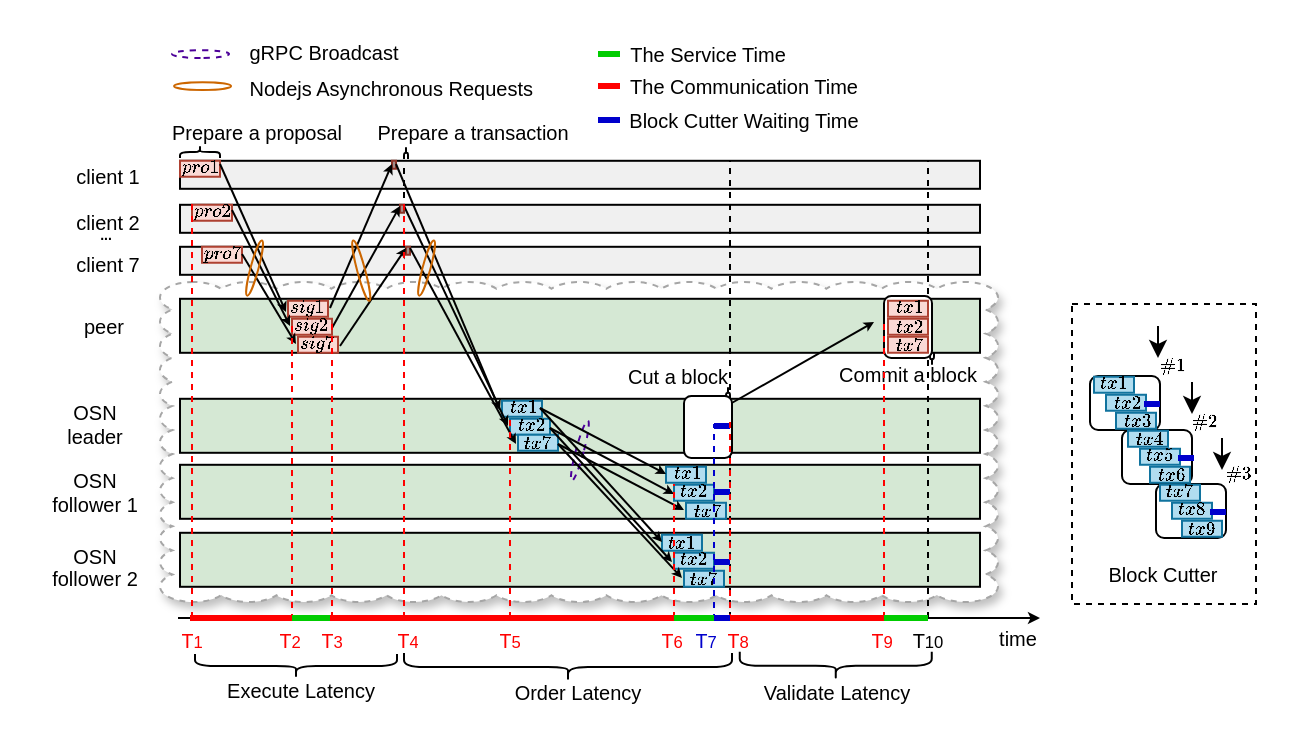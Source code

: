 <mxfile version="20.6.2" type="device"><diagram id="0vhZ1a2vEWbwYD3_x5Hq" name="第 1 页"><mxGraphModel dx="835" dy="513" grid="1" gridSize="10" guides="1" tooltips="1" connect="1" arrows="1" fold="1" page="1" pageScale="1" pageWidth="827" pageHeight="1169" math="1" shadow="0"><root><mxCell id="0"/><mxCell id="1" parent="0"/><mxCell id="JJXgLaZrwcKwdhcWfyjN-42" value="" style="rounded=0;whiteSpace=wrap;html=1;dashed=1;" vertex="1" parent="1"><mxGeometry x="617" y="241" width="92" height="150" as="geometry"/></mxCell><mxCell id="JJXgLaZrwcKwdhcWfyjN-21" value="" style="rounded=1;whiteSpace=wrap;html=1;" vertex="1" parent="1"><mxGeometry x="659" y="331" width="35" height="27" as="geometry"/></mxCell><mxCell id="JJXgLaZrwcKwdhcWfyjN-20" value="" style="rounded=1;whiteSpace=wrap;html=1;" vertex="1" parent="1"><mxGeometry x="642" y="304" width="35" height="27" as="geometry"/></mxCell><mxCell id="JJXgLaZrwcKwdhcWfyjN-11" value="" style="rounded=1;whiteSpace=wrap;html=1;" vertex="1" parent="1"><mxGeometry x="626" y="277" width="35" height="27" as="geometry"/></mxCell><mxCell id="FMVHNKBBkChkBREBz5Vj-9" value="&lt;font style=&quot;font-size: 8px;&quot;&gt;$$tx2$$&lt;/font&gt;" style="text;html=1;strokeColor=#82b366;fillColor=#d5e8d4;align=center;verticalAlign=middle;whiteSpace=wrap;rounded=0;" parent="1" vertex="1"><mxGeometry x="485.25" y="242" width="60" height="22" as="geometry"/></mxCell><mxCell id="48xOUsyUoS7SO47N31Tx-1" value="" style="whiteSpace=wrap;html=1;shape=mxgraph.basic.cloud_rect;gradientColor=none;strokeColor=#A6A6A6;shadow=1;dashed=1;" parent="1" vertex="1"><mxGeometry x="161" y="230" width="419" height="160" as="geometry"/></mxCell><mxCell id="Ra1UkYBC7Bc8kQ_S5JcI-41" value="" style="rounded=0;whiteSpace=wrap;html=1;strokeWidth=1;fillColor=#D5E8D4;strokeColor=#000000;" parent="1" vertex="1"><mxGeometry x="171" y="355.4" width="400" height="27" as="geometry"/></mxCell><mxCell id="Ra1UkYBC7Bc8kQ_S5JcI-40" value="" style="rounded=0;whiteSpace=wrap;html=1;strokeWidth=1;fillColor=#D5E8D4;strokeColor=#000000;" parent="1" vertex="1"><mxGeometry x="171" y="321.4" width="400" height="27" as="geometry"/></mxCell><mxCell id="Ra1UkYBC7Bc8kQ_S5JcI-18" value="" style="rounded=0;whiteSpace=wrap;html=1;strokeWidth=1;fillColor=#D5E8D4;strokeColor=#000000;" parent="1" vertex="1"><mxGeometry x="171" y="288.4" width="400" height="27" as="geometry"/></mxCell><mxCell id="Ra1UkYBC7Bc8kQ_S5JcI-5" value="" style="rounded=0;whiteSpace=wrap;html=1;strokeWidth=1;fillColor=#D5E8D4;strokeColor=#000000;" parent="1" vertex="1"><mxGeometry x="171" y="238.4" width="400" height="27" as="geometry"/></mxCell><mxCell id="Ra1UkYBC7Bc8kQ_S5JcI-1" value="" style="rounded=0;whiteSpace=wrap;html=1;strokeWidth=1;fillColor=#F0F0F0;strokeColor=#000000;" parent="1" vertex="1"><mxGeometry x="171" y="191.4" width="400" height="14" as="geometry"/></mxCell><mxCell id="Trnzre_r4BiW6Tw0E5rN-12" value="" style="rounded=0;whiteSpace=wrap;html=1;strokeWidth=1;fillColor=#F0F0F0;strokeColor=#000000;" parent="1" vertex="1"><mxGeometry x="171" y="169.4" width="400" height="14" as="geometry"/></mxCell><mxCell id="Trnzre_r4BiW6Tw0E5rN-16" value="&lt;font style=&quot;font-size: 7px;&quot;&gt;&lt;b&gt;...&lt;/b&gt;&lt;/font&gt;" style="text;html=1;strokeColor=none;fillColor=none;align=center;verticalAlign=middle;whiteSpace=wrap;rounded=0;" parent="1" vertex="1"><mxGeometry x="104" y="190" width="60" height="30" as="geometry"/></mxCell><mxCell id="Trnzre_r4BiW6Tw0E5rN-30" value="" style="shape=curlyBracket;whiteSpace=wrap;html=1;rounded=1;flipH=1;rotation=-90;" parent="1" vertex="1"><mxGeometry x="178" y="155" width="6" height="20" as="geometry"/></mxCell><mxCell id="Trnzre_r4BiW6Tw0E5rN-31" value="&lt;h6 style=&quot;font-size: 10px;&quot;&gt;&lt;span style=&quot;font-weight: normal;&quot;&gt;&lt;font style=&quot;font-size: 10px; line-height: 0.2;&quot;&gt;Prepare a&amp;nbsp;&lt;/font&gt;proposal&lt;/span&gt;&lt;/h6&gt;" style="text;html=1;strokeColor=none;fillColor=none;align=center;verticalAlign=middle;whiteSpace=wrap;rounded=0;" parent="1" vertex="1"><mxGeometry x="160" y="127.33" width="99" height="55" as="geometry"/></mxCell><mxCell id="Trnzre_r4BiW6Tw0E5rN-66" value="" style="shape=curlyBracket;whiteSpace=wrap;html=1;rounded=1;flipH=1;rotation=-90;" parent="1" vertex="1"><mxGeometry x="281" y="164.5" width="6" height="2" as="geometry"/></mxCell><mxCell id="Trnzre_r4BiW6Tw0E5rN-67" value="&lt;h6 style=&quot;font-size: 10px;&quot;&gt;&lt;span style=&quot;font-weight: normal;&quot;&gt;&lt;font style=&quot;font-size: 10px; line-height: 0.2;&quot;&gt;Prepare a&amp;nbsp;&lt;/font&gt;transaction&lt;/span&gt;&lt;/h6&gt;" style="text;html=1;strokeColor=none;fillColor=none;align=center;verticalAlign=middle;whiteSpace=wrap;rounded=0;" parent="1" vertex="1"><mxGeometry x="264.25" y="127" width="106.75" height="55" as="geometry"/></mxCell><mxCell id="Trnzre_r4BiW6Tw0E5rN-113" value="" style="verticalLabelPosition=bottom;verticalAlign=top;html=1;shape=mxgraph.basic.rect;fillColor2=none;strokeWidth=1;size=20;indent=5;fontSize=7;fillColor=#fad9d5;strokeColor=#ae4132;" parent="1" vertex="1"><mxGeometry x="171" y="169.33" width="20" height="8" as="geometry"/></mxCell><mxCell id="Trnzre_r4BiW6Tw0E5rN-139" value="" style="verticalLabelPosition=bottom;verticalAlign=top;html=1;shape=mxgraph.basic.rect;fillColor2=none;strokeWidth=1;size=20;indent=5;fontSize=7;fillColor=#A38E8B;strokeColor=#8C3428;" parent="1" vertex="1"><mxGeometry x="277" y="169.33" width="2" height="4" as="geometry"/></mxCell><mxCell id="Trnzre_r4BiW6Tw0E5rN-186" value="" style="strokeWidth=1;html=1;shape=mxgraph.flowchart.start_1;whiteSpace=wrap;labelBackgroundColor=none;fontSize=5;fillColor=none;rotation=90;strokeColor=#CC6600;fontStyle=1" parent="1" vertex="1"><mxGeometry x="180.31" y="117.79" width="3.94" height="28.51" as="geometry"/></mxCell><mxCell id="Trnzre_r4BiW6Tw0E5rN-187" value="&lt;h6 style=&quot;&quot;&gt;&lt;font style=&quot;line-height: 0.2; font-weight: normal; font-size: 10px;&quot;&gt;Nodejs Asynchronous Requests&amp;nbsp;&lt;/font&gt;&lt;/h6&gt;" style="text;html=1;strokeColor=none;fillColor=none;align=center;verticalAlign=middle;whiteSpace=wrap;rounded=0;" parent="1" vertex="1"><mxGeometry x="203.25" y="106" width="149.75" height="55" as="geometry"/></mxCell><mxCell id="Trnzre_r4BiW6Tw0E5rN-189" value="" style="strokeWidth=1;html=1;shape=mxgraph.flowchart.start_1;whiteSpace=wrap;labelBackgroundColor=none;fontSize=5;fillColor=none;rotation=90;dashed=1;strokeColor=#4C0099;fontStyle=1" parent="1" vertex="1"><mxGeometry x="179.31" y="101.79" width="3.94" height="28.51" as="geometry"/></mxCell><mxCell id="Trnzre_r4BiW6Tw0E5rN-190" value="&lt;h6 style=&quot;&quot;&gt;&lt;font style=&quot;line-height: 0.2; font-weight: normal; font-size: 10px;&quot;&gt;gRPC Broadcast&lt;/font&gt;&lt;/h6&gt;" style="text;html=1;strokeColor=none;fillColor=none;align=center;verticalAlign=middle;whiteSpace=wrap;rounded=0;" parent="1" vertex="1"><mxGeometry x="186.25" y="100" width="113.75" height="32" as="geometry"/></mxCell><mxCell id="Trnzre_r4BiW6Tw0E5rN-220" value="&lt;h6 style=&quot;&quot;&gt;&lt;font style=&quot;font-weight: normal; font-size: 10px;&quot;&gt;client 1&lt;/font&gt;&lt;/h6&gt;" style="text;html=1;strokeColor=none;fillColor=none;align=center;verticalAlign=middle;whiteSpace=wrap;rounded=0;" parent="1" vertex="1"><mxGeometry x="105.25" y="149" width="60" height="55" as="geometry"/></mxCell><mxCell id="Trnzre_r4BiW6Tw0E5rN-232" value="" style="shape=curlyBracket;whiteSpace=wrap;html=1;rounded=1;flipH=0;rotation=-90;flipV=1;" parent="1" vertex="1"><mxGeometry x="544" y="267.5" width="6" height="2" as="geometry"/></mxCell><mxCell id="Trnzre_r4BiW6Tw0E5rN-237" value="&lt;h6 style=&quot;&quot;&gt;&lt;font style=&quot;font-size: 10px; font-weight: normal;&quot;&gt;time&lt;/font&gt;&lt;/h6&gt;" style="text;html=1;strokeColor=none;fillColor=none;align=center;verticalAlign=middle;whiteSpace=wrap;rounded=0;" parent="1" vertex="1"><mxGeometry x="560" y="380" width="60" height="55" as="geometry"/></mxCell><mxCell id="Trnzre_r4BiW6Tw0E5rN-258" value="" style="shape=curlyBracket;whiteSpace=wrap;html=1;rounded=1;flipH=1;rotation=90;" parent="1" vertex="1"><mxGeometry x="223" y="371.45" width="12" height="101" as="geometry"/></mxCell><mxCell id="Trnzre_r4BiW6Tw0E5rN-263" value="&lt;h6 style=&quot;&quot;&gt;&lt;span style=&quot;font-weight: 400;&quot;&gt;&lt;font style=&quot;font-size: 10px;&quot;&gt;Execute Latency&lt;/font&gt;&lt;/span&gt;&lt;/h6&gt;" style="text;html=1;strokeColor=none;fillColor=none;align=center;verticalAlign=middle;whiteSpace=wrap;rounded=0;" parent="1" vertex="1"><mxGeometry x="189" y="406" width="85" height="55" as="geometry"/></mxCell><mxCell id="Trnzre_r4BiW6Tw0E5rN-264" value="" style="shape=curlyBracket;whiteSpace=wrap;html=1;rounded=1;flipH=1;rotation=90;" parent="1" vertex="1"><mxGeometry x="358" y="340.5" width="14" height="164" as="geometry"/></mxCell><UserObject label="&lt;font color=&quot;#ff0000&quot; style=&quot;&quot;&gt;&lt;span style=&quot;font-size: 10px;&quot;&gt;T&lt;/span&gt;&lt;span style=&quot;font-size: 8.333px;&quot;&gt;4&lt;/span&gt;&lt;/font&gt;" placeholders="1" name="Variable" id="Trnzre_r4BiW6Tw0E5rN-265"><mxCell style="text;html=1;strokeColor=none;fillColor=none;align=center;verticalAlign=middle;whiteSpace=wrap;overflow=hidden;dashed=1;labelBackgroundColor=none;fontSize=5;fontColor=#000000;" parent="1" vertex="1"><mxGeometry x="245" y="399" width="80" height="20" as="geometry"/></mxCell></UserObject><mxCell id="Trnzre_r4BiW6Tw0E5rN-266" value="&lt;h6 style=&quot;&quot;&gt;&lt;font size=&quot;1&quot; style=&quot;&quot;&gt;&lt;span style=&quot;font-weight: normal;&quot;&gt;Order Latency&lt;/span&gt;&lt;/font&gt;&lt;/h6&gt;" style="text;html=1;strokeColor=none;fillColor=none;align=center;verticalAlign=middle;whiteSpace=wrap;rounded=0;" parent="1" vertex="1"><mxGeometry x="328.25" y="407" width="83.75" height="55" as="geometry"/></mxCell><mxCell id="Trnzre_r4BiW6Tw0E5rN-268" value="&lt;h6 style=&quot;&quot;&gt;&lt;font size=&quot;1&quot; style=&quot;&quot;&gt;&lt;span style=&quot;font-weight: normal;&quot;&gt;Validate Latency&lt;/span&gt;&lt;/font&gt;&lt;/h6&gt;" style="text;html=1;strokeColor=none;fillColor=none;align=center;verticalAlign=middle;whiteSpace=wrap;rounded=0;" parent="1" vertex="1"><mxGeometry x="457.25" y="407" width="84.75" height="55" as="geometry"/></mxCell><mxCell id="vXWSQ5Rv11uB9TsXxkIm-35" value="" style="verticalLabelPosition=bottom;verticalAlign=top;html=1;shape=mxgraph.basic.rect;fillColor2=none;strokeWidth=1;size=20;indent=5;fontSize=7;fillColor=#A38E8B;strokeColor=#8C3428;" parent="1" vertex="1"><mxGeometry x="281" y="191.33" width="2" height="4" as="geometry"/></mxCell><mxCell id="vXWSQ5Rv11uB9TsXxkIm-41" value="&lt;h6 style=&quot;&quot;&gt;&lt;font style=&quot;font-weight: normal; font-size: 10px;&quot;&gt;OSN&lt;/font&gt;&lt;/h6&gt;" style="text;html=1;strokeColor=none;fillColor=none;align=center;verticalAlign=middle;whiteSpace=wrap;rounded=0;" parent="1" vertex="1"><mxGeometry x="81" y="267" width="95.25" height="55" as="geometry"/></mxCell><mxCell id="vXWSQ5Rv11uB9TsXxkIm-64" value="" style="endArrow=classic;html=1;rounded=0;fontSize=7;strokeColor=#000000;strokeWidth=1;endSize=3;startSize=3;" parent="1" edge="1"><mxGeometry width="50" height="50" relative="1" as="geometry"><mxPoint x="170" y="398" as="sourcePoint"/><mxPoint x="601" y="398" as="targetPoint"/></mxGeometry></mxCell><mxCell id="vXWSQ5Rv11uB9TsXxkIm-80" value="" style="shape=curlyBracket;whiteSpace=wrap;html=1;rounded=1;flipH=1;rotation=-90;" parent="1" vertex="1"><mxGeometry x="442" y="284.5" width="6" height="2" as="geometry"/></mxCell><UserObject label="&lt;font color=&quot;#ff0000&quot; style=&quot;&quot;&gt;&lt;span style=&quot;font-size: 10px;&quot;&gt;T&lt;/span&gt;&lt;span style=&quot;font-size: 8.333px;&quot;&gt;1&lt;/span&gt;&lt;/font&gt;" placeholders="1" name="Variable" id="vXWSQ5Rv11uB9TsXxkIm-89"><mxCell style="text;html=1;strokeColor=none;fillColor=none;align=center;verticalAlign=middle;whiteSpace=wrap;overflow=hidden;dashed=1;labelBackgroundColor=none;fontSize=5;fontColor=#000000;" parent="1" vertex="1"><mxGeometry x="137" y="399" width="80" height="20" as="geometry"/></mxCell></UserObject><mxCell id="vXWSQ5Rv11uB9TsXxkIm-90" value="" style="strokeWidth=1;html=1;shape=mxgraph.flowchart.start_1;whiteSpace=wrap;labelBackgroundColor=none;fontSize=5;fillColor=none;rotation=15;dashed=1;strokeColor=#4C0099;" parent="1" vertex="1"><mxGeometry x="368.96" y="298.74" width="3.94" height="31.21" as="geometry"/></mxCell><mxCell id="Ra1UkYBC7Bc8kQ_S5JcI-2" value="" style="rounded=0;whiteSpace=wrap;html=1;strokeWidth=1;fillColor=#F0F0F0;strokeColor=#000000;" parent="1" vertex="1"><mxGeometry x="171" y="212.4" width="400" height="14" as="geometry"/></mxCell><mxCell id="Ra1UkYBC7Bc8kQ_S5JcI-3" value="" style="verticalLabelPosition=bottom;verticalAlign=top;html=1;shape=mxgraph.basic.rect;fillColor2=none;strokeWidth=1;size=20;indent=5;fontSize=7;fillColor=#fad9d5;strokeColor=#ae4132;" parent="1" vertex="1"><mxGeometry x="177" y="191.33" width="20" height="8" as="geometry"/></mxCell><mxCell id="Ra1UkYBC7Bc8kQ_S5JcI-4" value="" style="verticalLabelPosition=bottom;verticalAlign=top;html=1;shape=mxgraph.basic.rect;fillColor2=none;strokeWidth=1;size=20;indent=5;fontSize=7;fillColor=#fad9d5;strokeColor=#ae4132;" parent="1" vertex="1"><mxGeometry x="182" y="212.33" width="20" height="8" as="geometry"/></mxCell><mxCell id="Ra1UkYBC7Bc8kQ_S5JcI-8" value="&lt;h6 style=&quot;&quot;&gt;&lt;font style=&quot;font-weight: normal; font-size: 10px;&quot;&gt;client 2&lt;/font&gt;&lt;/h6&gt;" style="text;html=1;strokeColor=none;fillColor=none;align=center;verticalAlign=middle;whiteSpace=wrap;rounded=0;" parent="1" vertex="1"><mxGeometry x="105.25" y="172" width="60" height="55" as="geometry"/></mxCell><mxCell id="Ra1UkYBC7Bc8kQ_S5JcI-9" value="&lt;h6 style=&quot;&quot;&gt;&lt;font style=&quot;font-weight: normal; font-size: 10px;&quot;&gt;client 7&lt;/font&gt;&lt;/h6&gt;" style="text;html=1;strokeColor=none;fillColor=none;align=center;verticalAlign=middle;whiteSpace=wrap;rounded=0;" parent="1" vertex="1"><mxGeometry x="105.25" y="193" width="60" height="55" as="geometry"/></mxCell><mxCell id="Trnzre_r4BiW6Tw0E5rN-50" value="" style="endArrow=classic;html=1;rounded=0;fontSize=1;fontColor=#000000;strokeColor=#000000;strokeWidth=1;endSize=2;startSize=2;jumpSize=3;" parent="1" edge="1"><mxGeometry width="50" height="50" relative="1" as="geometry"><mxPoint x="191" y="171" as="sourcePoint"/><mxPoint x="224" y="245" as="targetPoint"/></mxGeometry></mxCell><mxCell id="Ra1UkYBC7Bc8kQ_S5JcI-10" value="&lt;h6 style=&quot;&quot;&gt;&lt;font style=&quot;font-weight: normal; font-size: 10px;&quot;&gt;peer&lt;/font&gt;&lt;/h6&gt;" style="text;html=1;strokeColor=none;fillColor=none;align=center;verticalAlign=middle;whiteSpace=wrap;rounded=0;" parent="1" vertex="1"><mxGeometry x="103.25" y="224" width="60" height="55" as="geometry"/></mxCell><mxCell id="Ra1UkYBC7Bc8kQ_S5JcI-11" value="" style="verticalLabelPosition=bottom;verticalAlign=top;html=1;shape=mxgraph.basic.rect;fillColor2=none;strokeWidth=1;size=20;indent=5;fontSize=7;fillColor=#fad9d5;strokeColor=#ae4132;" parent="1" vertex="1"><mxGeometry x="225" y="239.33" width="20" height="8" as="geometry"/></mxCell><mxCell id="Ra1UkYBC7Bc8kQ_S5JcI-12" value="" style="verticalLabelPosition=bottom;verticalAlign=top;html=1;shape=mxgraph.basic.rect;fillColor2=none;strokeWidth=1;size=20;indent=5;fontSize=7;fillColor=#fad9d5;strokeColor=#ae4132;" parent="1" vertex="1"><mxGeometry x="227" y="248.33" width="20" height="8" as="geometry"/></mxCell><mxCell id="Ra1UkYBC7Bc8kQ_S5JcI-13" value="" style="verticalLabelPosition=bottom;verticalAlign=top;html=1;shape=mxgraph.basic.rect;fillColor2=none;strokeWidth=1;size=20;indent=5;fontSize=7;fillColor=#fad9d5;strokeColor=#ae4132;" parent="1" vertex="1"><mxGeometry x="230" y="257.33" width="20" height="8" as="geometry"/></mxCell><mxCell id="Ra1UkYBC7Bc8kQ_S5JcI-14" value="&lt;font style=&quot;font-size: 8px;&quot;&gt;$$sig7$$&lt;/font&gt;" style="text;html=1;strokeColor=none;fillColor=none;align=center;verticalAlign=middle;whiteSpace=wrap;rounded=0;fontColor=#000000;" parent="1" vertex="1"><mxGeometry x="210.25" y="250" width="60" height="22" as="geometry"/></mxCell><mxCell id="Ra1UkYBC7Bc8kQ_S5JcI-16" value="" style="endArrow=classic;html=1;rounded=0;fontSize=1;fontColor=#000000;strokeColor=#000000;strokeWidth=1;endSize=2;startSize=2;jumpSize=3;" parent="1" edge="1"><mxGeometry width="50" height="50" relative="1" as="geometry"><mxPoint x="197" y="194" as="sourcePoint"/><mxPoint x="226" y="252" as="targetPoint"/></mxGeometry></mxCell><mxCell id="Ra1UkYBC7Bc8kQ_S5JcI-17" value="" style="endArrow=classic;html=1;rounded=0;fontSize=1;fontColor=#000000;strokeColor=#000000;strokeWidth=1;endSize=2;startSize=2;jumpSize=3;" parent="1" edge="1"><mxGeometry width="50" height="50" relative="1" as="geometry"><mxPoint x="202" y="216.0" as="sourcePoint"/><mxPoint x="229" y="261" as="targetPoint"/></mxGeometry></mxCell><mxCell id="Ra1UkYBC7Bc8kQ_S5JcI-19" value="" style="endArrow=classic;html=1;rounded=0;fontSize=1;fontColor=#000000;strokeColor=#000000;strokeWidth=1;endSize=2;startSize=2;jumpSize=3;" parent="1" edge="1"><mxGeometry width="50" height="50" relative="1" as="geometry"><mxPoint x="246" y="243" as="sourcePoint"/><mxPoint x="277" y="171" as="targetPoint"/></mxGeometry></mxCell><mxCell id="Ra1UkYBC7Bc8kQ_S5JcI-20" value="" style="verticalLabelPosition=bottom;verticalAlign=top;html=1;shape=mxgraph.basic.rect;fillColor2=none;strokeWidth=1;size=20;indent=5;fontSize=7;fillColor=#A38E8B;strokeColor=#8C3428;" parent="1" vertex="1"><mxGeometry x="284" y="212.33" width="2" height="4" as="geometry"/></mxCell><mxCell id="Ra1UkYBC7Bc8kQ_S5JcI-21" value="" style="endArrow=classic;html=1;rounded=0;fontSize=1;fontColor=#000000;strokeColor=#000000;strokeWidth=1;endSize=2;startSize=2;jumpSize=3;" parent="1" edge="1"><mxGeometry width="50" height="50" relative="1" as="geometry"><mxPoint x="247" y="253" as="sourcePoint"/><mxPoint x="281" y="192" as="targetPoint"/></mxGeometry></mxCell><mxCell id="Ra1UkYBC7Bc8kQ_S5JcI-22" value="" style="endArrow=classic;html=1;rounded=0;fontSize=1;fontColor=#000000;strokeColor=#000000;strokeWidth=1;endSize=2;startSize=2;jumpSize=3;" parent="1" edge="1"><mxGeometry width="50" height="50" relative="1" as="geometry"><mxPoint x="251" y="262" as="sourcePoint"/><mxPoint x="284" y="213" as="targetPoint"/></mxGeometry></mxCell><mxCell id="Ra1UkYBC7Bc8kQ_S5JcI-31" value="" style="verticalLabelPosition=bottom;verticalAlign=top;html=1;shape=mxgraph.basic.rect;fillColor2=none;strokeWidth=1;size=20;indent=5;fontSize=7;fillColor=#b1ddf0;strokeColor=#10739e;" parent="1" vertex="1"><mxGeometry x="332" y="289.33" width="20" height="8" as="geometry"/></mxCell><mxCell id="Ra1UkYBC7Bc8kQ_S5JcI-32" value="" style="verticalLabelPosition=bottom;verticalAlign=top;html=1;shape=mxgraph.basic.rect;fillColor2=none;strokeWidth=1;size=20;indent=5;fontSize=7;fillColor=#b1ddf0;strokeColor=#10739e;" parent="1" vertex="1"><mxGeometry x="336" y="298.33" width="20" height="8" as="geometry"/></mxCell><mxCell id="Ra1UkYBC7Bc8kQ_S5JcI-33" value="" style="verticalLabelPosition=bottom;verticalAlign=top;html=1;shape=mxgraph.basic.rect;fillColor2=none;strokeWidth=1;size=20;indent=5;fontSize=7;fillColor=#b1ddf0;strokeColor=#10739e;" parent="1" vertex="1"><mxGeometry x="340" y="306.33" width="20" height="8" as="geometry"/></mxCell><mxCell id="Trnzre_r4BiW6Tw0E5rN-152" value="" style="endArrow=classic;html=1;rounded=0;fontSize=1;fontColor=#000000;strokeColor=#000000;strokeWidth=1;endSize=2;startSize=2;jumpSize=3;" parent="1" edge="1"><mxGeometry width="50" height="50" relative="1" as="geometry"><mxPoint x="279" y="171" as="sourcePoint"/><mxPoint x="331" y="294" as="targetPoint"/></mxGeometry></mxCell><mxCell id="Ra1UkYBC7Bc8kQ_S5JcI-34" value="" style="endArrow=classic;html=1;rounded=0;fontSize=1;fontColor=#000000;strokeColor=#000000;strokeWidth=1;endSize=2;startSize=2;jumpSize=3;" parent="1" edge="1"><mxGeometry width="50" height="50" relative="1" as="geometry"><mxPoint x="283" y="192" as="sourcePoint"/><mxPoint x="335" y="302" as="targetPoint"/></mxGeometry></mxCell><mxCell id="Ra1UkYBC7Bc8kQ_S5JcI-35" value="" style="endArrow=classic;html=1;rounded=0;fontSize=1;fontColor=#000000;strokeColor=#000000;strokeWidth=1;endSize=2;startSize=2;jumpSize=3;" parent="1" edge="1"><mxGeometry width="50" height="50" relative="1" as="geometry"><mxPoint x="286" y="213" as="sourcePoint"/><mxPoint x="339" y="311" as="targetPoint"/></mxGeometry></mxCell><mxCell id="Ra1UkYBC7Bc8kQ_S5JcI-43" value="" style="verticalLabelPosition=bottom;verticalAlign=top;html=1;shape=mxgraph.basic.rect;fillColor2=none;strokeWidth=1;size=20;indent=5;fontSize=7;fillColor=#b1ddf0;strokeColor=#10739e;" parent="1" vertex="1"><mxGeometry x="414" y="322.33" width="20" height="8" as="geometry"/></mxCell><mxCell id="Ra1UkYBC7Bc8kQ_S5JcI-44" value="" style="verticalLabelPosition=bottom;verticalAlign=top;html=1;shape=mxgraph.basic.rect;fillColor2=none;strokeWidth=1;size=20;indent=5;fontSize=7;fillColor=#b1ddf0;strokeColor=#10739e;" parent="1" vertex="1"><mxGeometry x="418" y="331.33" width="20" height="8" as="geometry"/></mxCell><mxCell id="Ra1UkYBC7Bc8kQ_S5JcI-45" value="" style="verticalLabelPosition=bottom;verticalAlign=top;html=1;shape=mxgraph.basic.rect;fillColor2=none;strokeWidth=1;size=20;indent=5;fontSize=7;fillColor=#b1ddf0;strokeColor=#10739e;" parent="1" vertex="1"><mxGeometry x="424" y="340.33" width="20" height="8" as="geometry"/></mxCell><mxCell id="Ra1UkYBC7Bc8kQ_S5JcI-47" value="" style="verticalLabelPosition=bottom;verticalAlign=top;html=1;shape=mxgraph.basic.rect;fillColor2=none;strokeWidth=1;size=20;indent=5;fontSize=7;fillColor=#b1ddf0;strokeColor=#10739e;" parent="1" vertex="1"><mxGeometry x="412" y="356.33" width="20" height="8" as="geometry"/></mxCell><mxCell id="Ra1UkYBC7Bc8kQ_S5JcI-48" value="" style="verticalLabelPosition=bottom;verticalAlign=top;html=1;shape=mxgraph.basic.rect;fillColor2=none;strokeWidth=1;size=20;indent=5;fontSize=7;fillColor=#b1ddf0;strokeColor=#10739e;" parent="1" vertex="1"><mxGeometry x="418" y="365.33" width="20" height="8" as="geometry"/></mxCell><mxCell id="Ra1UkYBC7Bc8kQ_S5JcI-49" value="" style="verticalLabelPosition=bottom;verticalAlign=top;html=1;shape=mxgraph.basic.rect;fillColor2=none;strokeWidth=1;size=20;indent=5;fontSize=7;fillColor=#b1ddf0;strokeColor=#10739e;" parent="1" vertex="1"><mxGeometry x="423" y="374.33" width="20" height="8" as="geometry"/></mxCell><mxCell id="vXWSQ5Rv11uB9TsXxkIm-65" value="" style="endArrow=classic;html=1;rounded=0;fontSize=1;fontColor=#000000;strokeColor=#000000;strokeWidth=1;endSize=2;startSize=2;jumpSize=3;" parent="1" edge="1"><mxGeometry width="50" height="50" relative="1" as="geometry"><mxPoint x="351" y="293.0" as="sourcePoint"/><mxPoint x="414" y="326" as="targetPoint"/></mxGeometry></mxCell><mxCell id="Ra1UkYBC7Bc8kQ_S5JcI-50" value="" style="endArrow=classic;html=1;rounded=0;fontSize=1;fontColor=#000000;strokeColor=#000000;strokeWidth=1;endSize=2;startSize=2;jumpSize=3;" parent="1" edge="1"><mxGeometry width="50" height="50" relative="1" as="geometry"><mxPoint x="351" y="293.0" as="sourcePoint"/><mxPoint x="412" y="360" as="targetPoint"/></mxGeometry></mxCell><mxCell id="Ra1UkYBC7Bc8kQ_S5JcI-51" value="" style="endArrow=classic;html=1;rounded=0;fontSize=1;fontColor=#000000;strokeColor=#000000;strokeWidth=1;endSize=2;startSize=2;jumpSize=3;" parent="1" edge="1"><mxGeometry width="50" height="50" relative="1" as="geometry"><mxPoint x="356" y="303.0" as="sourcePoint"/><mxPoint x="418" y="336" as="targetPoint"/></mxGeometry></mxCell><mxCell id="Ra1UkYBC7Bc8kQ_S5JcI-52" value="" style="endArrow=classic;html=1;rounded=0;fontSize=1;fontColor=#000000;strokeColor=#000000;strokeWidth=1;endSize=2;startSize=2;jumpSize=3;" parent="1" edge="1"><mxGeometry width="50" height="50" relative="1" as="geometry"><mxPoint x="356" y="303.0" as="sourcePoint"/><mxPoint x="417" y="370" as="targetPoint"/></mxGeometry></mxCell><mxCell id="Ra1UkYBC7Bc8kQ_S5JcI-53" value="" style="endArrow=classic;html=1;rounded=0;fontSize=1;fontColor=#000000;strokeColor=#000000;strokeWidth=1;endSize=2;startSize=2;jumpSize=3;" parent="1" edge="1"><mxGeometry width="50" height="50" relative="1" as="geometry"><mxPoint x="360" y="311.0" as="sourcePoint"/><mxPoint x="423" y="344" as="targetPoint"/></mxGeometry></mxCell><mxCell id="Ra1UkYBC7Bc8kQ_S5JcI-54" value="" style="endArrow=classic;html=1;rounded=0;fontSize=1;fontColor=#000000;strokeColor=#000000;strokeWidth=1;endSize=2;startSize=2;jumpSize=3;" parent="1" edge="1"><mxGeometry width="50" height="50" relative="1" as="geometry"><mxPoint x="360" y="311.0" as="sourcePoint"/><mxPoint x="422" y="378" as="targetPoint"/></mxGeometry></mxCell><mxCell id="Ra1UkYBC7Bc8kQ_S5JcI-62" value="" style="verticalLabelPosition=bottom;verticalAlign=top;html=1;shape=mxgraph.basic.rect;fillColor2=none;strokeWidth=1;size=20;indent=5;fontSize=7;fillColor=#f5f5f5;strokeColor=#666666;fontColor=#333333;" parent="1" vertex="1"><mxGeometry x="530" y="239.33" width="15" height="26" as="geometry"/></mxCell><mxCell id="vXWSQ5Rv11uB9TsXxkIm-88" value="" style="endArrow=classic;html=1;rounded=0;fontSize=1;fontColor=#000000;strokeColor=#000000;strokeWidth=1;endSize=2;startSize=2;jumpSize=3;" parent="1" edge="1"><mxGeometry width="50" height="50" relative="1" as="geometry"><mxPoint x="446" y="291" as="sourcePoint"/><mxPoint x="518" y="250" as="targetPoint"/></mxGeometry></mxCell><mxCell id="Ra1UkYBC7Bc8kQ_S5JcI-63" value="" style="shape=curlyBracket;whiteSpace=wrap;html=1;rounded=1;flipH=1;rotation=90;" parent="1" vertex="1"><mxGeometry x="491.88" y="373.88" width="14" height="96" as="geometry"/></mxCell><mxCell id="Ra1UkYBC7Bc8kQ_S5JcI-64" value="&lt;font style=&quot;font-size: 8px;&quot;&gt;$$pro1$$&lt;/font&gt;" style="text;html=1;strokeColor=none;fillColor=none;align=center;verticalAlign=middle;whiteSpace=wrap;rounded=0;fontColor=#000000;" parent="1" vertex="1"><mxGeometry x="151.25" y="162" width="60" height="22" as="geometry"/></mxCell><mxCell id="Ra1UkYBC7Bc8kQ_S5JcI-65" value="&lt;font style=&quot;font-size: 8px;&quot;&gt;$$pro2$$&lt;/font&gt;" style="text;html=1;strokeColor=none;fillColor=none;align=center;verticalAlign=middle;whiteSpace=wrap;rounded=0;fontColor=#000000;" parent="1" vertex="1"><mxGeometry x="157.25" y="184" width="60" height="22" as="geometry"/></mxCell><mxCell id="vXWSQ5Rv11uB9TsXxkIm-3" value="&lt;font style=&quot;font-size: 8px;&quot;&gt;$$pro7$$&lt;/font&gt;" style="text;html=1;strokeColor=none;fillColor=none;align=center;verticalAlign=middle;whiteSpace=wrap;rounded=0;fontColor=#000000;" parent="1" vertex="1"><mxGeometry x="162.25" y="205" width="60" height="22" as="geometry"/></mxCell><mxCell id="Ra1UkYBC7Bc8kQ_S5JcI-66" value="&lt;font style=&quot;font-size: 8px;&quot;&gt;$$sig1$$&lt;/font&gt;" style="text;html=1;strokeColor=none;fillColor=none;align=center;verticalAlign=middle;whiteSpace=wrap;rounded=0;fontColor=#000000;" parent="1" vertex="1"><mxGeometry x="205.25" y="232" width="60" height="22" as="geometry"/></mxCell><mxCell id="Ra1UkYBC7Bc8kQ_S5JcI-67" value="&lt;font style=&quot;font-size: 8px;&quot;&gt;$$sig2$$&lt;/font&gt;" style="text;html=1;strokeColor=none;fillColor=none;align=center;verticalAlign=middle;whiteSpace=wrap;rounded=0;fontColor=#000000;" parent="1" vertex="1"><mxGeometry x="207.25" y="241" width="60" height="22" as="geometry"/></mxCell><mxCell id="Ra1UkYBC7Bc8kQ_S5JcI-69" value="&lt;font style=&quot;font-size: 8px;&quot;&gt;$$tx1$$&lt;/font&gt;" style="text;html=1;strokeColor=none;fillColor=none;align=center;verticalAlign=middle;whiteSpace=wrap;rounded=0;fontColor=#000000;" parent="1" vertex="1"><mxGeometry x="313.25" y="282" width="60" height="22" as="geometry"/></mxCell><mxCell id="Ra1UkYBC7Bc8kQ_S5JcI-70" value="&lt;font style=&quot;font-size: 8px;&quot;&gt;$$tx2$$&lt;/font&gt;" style="text;html=1;strokeColor=none;fillColor=none;align=center;verticalAlign=middle;whiteSpace=wrap;rounded=0;fontColor=#000000;" parent="1" vertex="1"><mxGeometry x="317.25" y="291" width="60" height="22" as="geometry"/></mxCell><mxCell id="Ra1UkYBC7Bc8kQ_S5JcI-71" value="&lt;font style=&quot;font-size: 8px;&quot;&gt;$$tx7$$&lt;/font&gt;" style="text;html=1;strokeColor=none;fillColor=none;align=center;verticalAlign=middle;whiteSpace=wrap;rounded=0;fontColor=#000000;" parent="1" vertex="1"><mxGeometry x="320.25" y="300" width="60" height="22" as="geometry"/></mxCell><mxCell id="Ra1UkYBC7Bc8kQ_S5JcI-72" value="&lt;font style=&quot;font-size: 8px;&quot;&gt;$$tx1$$&lt;/font&gt;" style="text;html=1;strokeColor=none;fillColor=none;align=center;verticalAlign=middle;whiteSpace=wrap;rounded=0;fontColor=#000000;" parent="1" vertex="1"><mxGeometry x="392.25" y="350" width="60" height="22" as="geometry"/></mxCell><mxCell id="Ra1UkYBC7Bc8kQ_S5JcI-73" value="&lt;font style=&quot;font-size: 8px;&quot;&gt;$$tx1$$&lt;/font&gt;" style="text;html=1;strokeColor=none;fillColor=none;align=center;verticalAlign=middle;whiteSpace=wrap;rounded=0;fontColor=#000000;" parent="1" vertex="1"><mxGeometry x="395.25" y="315" width="60" height="22" as="geometry"/></mxCell><mxCell id="Ra1UkYBC7Bc8kQ_S5JcI-74" value="&lt;font style=&quot;font-size: 8px;&quot;&gt;$$tx2$$&lt;/font&gt;" style="text;html=1;strokeColor=none;fillColor=none;align=center;verticalAlign=middle;whiteSpace=wrap;rounded=0;fontColor=#000000;" parent="1" vertex="1"><mxGeometry x="398.25" y="358" width="60" height="22" as="geometry"/></mxCell><mxCell id="Ra1UkYBC7Bc8kQ_S5JcI-75" value="&lt;font style=&quot;font-size: 8px;&quot;&gt;$$tx2$$&lt;/font&gt;" style="text;html=1;strokeColor=none;fillColor=none;align=center;verticalAlign=middle;whiteSpace=wrap;rounded=0;fontColor=#000000;" parent="1" vertex="1"><mxGeometry x="398.25" y="324" width="60" height="22" as="geometry"/></mxCell><mxCell id="Ra1UkYBC7Bc8kQ_S5JcI-76" value="&lt;font style=&quot;font-size: 8px;&quot;&gt;$$tx7$$&lt;/font&gt;" style="text;html=1;strokeColor=none;fillColor=none;align=center;verticalAlign=middle;whiteSpace=wrap;rounded=0;fontColor=#000000;" parent="1" vertex="1"><mxGeometry x="405.25" y="334" width="60" height="22" as="geometry"/></mxCell><mxCell id="Ra1UkYBC7Bc8kQ_S5JcI-77" value="&lt;font style=&quot;font-size: 8px;&quot;&gt;$$tx7$$&lt;/font&gt;" style="text;html=1;strokeColor=none;fillColor=none;align=center;verticalAlign=middle;whiteSpace=wrap;rounded=0;fontColor=#000000;" parent="1" vertex="1"><mxGeometry x="403.25" y="368" width="60" height="22" as="geometry"/></mxCell><mxCell id="vXWSQ5Rv11uB9TsXxkIm-30" value="" style="strokeWidth=1;html=1;shape=mxgraph.flowchart.start_1;whiteSpace=wrap;labelBackgroundColor=none;fontSize=5;rotation=15;fillColor=none;strokeColor=#CC6600;" parent="1" vertex="1"><mxGeometry x="206.31" y="208.79" width="3.94" height="28.51" as="geometry"/></mxCell><mxCell id="vXWSQ5Rv11uB9TsXxkIm-38" value="" style="strokeWidth=1;html=1;shape=mxgraph.flowchart.start_1;whiteSpace=wrap;labelBackgroundColor=none;fontSize=5;fontColor=#000000;fillColor=none;rotation=-15;strokeColor=#CC6600;" parent="1" vertex="1"><mxGeometry x="259.66" y="208.74" width="3.94" height="31.21" as="geometry"/></mxCell><mxCell id="vXWSQ5Rv11uB9TsXxkIm-53" value="" style="strokeWidth=1;html=1;shape=mxgraph.flowchart.start_1;whiteSpace=wrap;labelBackgroundColor=none;fontSize=5;fillColor=none;rotation=15;strokeColor=#CC6600;" parent="1" vertex="1"><mxGeometry x="292.31" y="208.79" width="3.94" height="28.51" as="geometry"/></mxCell><mxCell id="aoACPO_KVNHL25JApvIy-1" value="&lt;h6 style=&quot;&quot;&gt;&lt;font style=&quot;font-weight: normal; font-size: 10px;&quot;&gt;leader&lt;/font&gt;&lt;/h6&gt;" style="text;html=1;strokeColor=none;fillColor=none;align=center;verticalAlign=middle;whiteSpace=wrap;rounded=0;" parent="1" vertex="1"><mxGeometry x="81" y="279" width="95.25" height="55" as="geometry"/></mxCell><mxCell id="aoACPO_KVNHL25JApvIy-4" value="&lt;h6 style=&quot;&quot;&gt;&lt;font style=&quot;font-weight: normal; font-size: 10px;&quot;&gt;OSN&lt;/font&gt;&lt;/h6&gt;" style="text;html=1;strokeColor=none;fillColor=none;align=center;verticalAlign=middle;whiteSpace=wrap;rounded=0;" parent="1" vertex="1"><mxGeometry x="81" y="301" width="95.25" height="55" as="geometry"/></mxCell><mxCell id="aoACPO_KVNHL25JApvIy-5" value="&lt;h6 style=&quot;&quot;&gt;&lt;font style=&quot;font-weight: normal; font-size: 10px;&quot;&gt;follower 1&lt;/font&gt;&lt;/h6&gt;" style="text;html=1;strokeColor=none;fillColor=none;align=center;verticalAlign=middle;whiteSpace=wrap;rounded=0;" parent="1" vertex="1"><mxGeometry x="81" y="313" width="95.25" height="55" as="geometry"/></mxCell><mxCell id="aoACPO_KVNHL25JApvIy-6" value="&lt;h6 style=&quot;&quot;&gt;&lt;font style=&quot;font-weight: normal; font-size: 10px;&quot;&gt;follower 2&lt;/font&gt;&lt;/h6&gt;" style="text;html=1;strokeColor=none;fillColor=none;align=center;verticalAlign=middle;whiteSpace=wrap;rounded=0;" parent="1" vertex="1"><mxGeometry x="81" y="350" width="95.25" height="55" as="geometry"/></mxCell><mxCell id="aoACPO_KVNHL25JApvIy-7" value="&lt;h6 style=&quot;&quot;&gt;&lt;font style=&quot;font-weight: normal; font-size: 10px;&quot;&gt;OSN&lt;/font&gt;&lt;/h6&gt;" style="text;html=1;strokeColor=none;fillColor=none;align=center;verticalAlign=middle;whiteSpace=wrap;rounded=0;" parent="1" vertex="1"><mxGeometry x="81" y="339" width="95.25" height="55" as="geometry"/></mxCell><mxCell id="Trnzre_r4BiW6Tw0E5rN-39" value="" style="endArrow=none;dashed=1;html=1;rounded=0;fontSize=7;strokeColor=#000000;strokeWidth=1;fillColor=#dae8fc;" parent="1" edge="1"><mxGeometry width="50" height="50" relative="1" as="geometry"><mxPoint x="177" y="398" as="sourcePoint"/><mxPoint x="177" y="191" as="targetPoint"/></mxGeometry></mxCell><mxCell id="Trnzre_r4BiW6Tw0E5rN-74" value="" style="endArrow=none;dashed=1;html=1;rounded=0;fontSize=7;strokeColor=#000000;strokeWidth=1;fillColor=#dae8fc;" parent="1" edge="1"><mxGeometry width="50" height="50" relative="1" as="geometry"><mxPoint x="283" y="398" as="sourcePoint"/><mxPoint x="283" y="170" as="targetPoint"/></mxGeometry></mxCell><mxCell id="Trnzre_r4BiW6Tw0E5rN-205" value="" style="endArrow=none;dashed=1;html=1;rounded=0;fontSize=7;strokeColor=#000000;strokeWidth=1;fillColor=#dae8fc;" parent="1" edge="1"><mxGeometry width="50" height="50" relative="1" as="geometry"><mxPoint x="446" y="398" as="sourcePoint"/><mxPoint x="446" y="169" as="targetPoint"/></mxGeometry></mxCell><mxCell id="Trnzre_r4BiW6Tw0E5rN-216" value="" style="endArrow=none;dashed=1;html=1;rounded=0;fontSize=7;strokeColor=#000000;strokeWidth=1;fillColor=#dae8fc;" parent="1" edge="1"><mxGeometry width="50" height="50" relative="1" as="geometry"><mxPoint x="545" y="398" as="sourcePoint"/><mxPoint x="545" y="169" as="targetPoint"/></mxGeometry></mxCell><mxCell id="FMVHNKBBkChkBREBz5Vj-24" value="" style="endArrow=none;html=1;rounded=0;fontSize=7;strokeColor=#000000;strokeWidth=1;fillColor=#dae8fc;" parent="1" edge="1"><mxGeometry width="50" height="50" relative="1" as="geometry"><mxPoint x="247" y="398" as="sourcePoint"/><mxPoint x="227" y="398" as="targetPoint"/></mxGeometry></mxCell><mxCell id="FMVHNKBBkChkBREBz5Vj-28" value="&lt;h6 style=&quot;font-size: 10px;&quot;&gt;&lt;span style=&quot;font-weight: 400;&quot;&gt;Cut a block&lt;/span&gt;&lt;/h6&gt;" style="text;html=1;strokeColor=none;fillColor=none;align=center;verticalAlign=middle;whiteSpace=wrap;rounded=0;" parent="1" vertex="1"><mxGeometry x="390.25" y="249" width="60" height="55" as="geometry"/></mxCell><UserObject label="&lt;font color=&quot;#ff0000&quot;&gt;&lt;span style=&quot;font-size: 10px;&quot;&gt;T&lt;/span&gt;&lt;span style=&quot;font-size: 8.333px;&quot;&gt;8&lt;/span&gt;&lt;/font&gt;" placeholders="1" name="Variable" id="HjVRoFES-z4ZsDLajOuJ-17"><mxCell style="text;html=1;strokeColor=none;fillColor=none;align=center;verticalAlign=middle;whiteSpace=wrap;overflow=hidden;dashed=1;labelBackgroundColor=none;fontSize=5;fontColor=#000000;" parent="1" vertex="1"><mxGeometry x="410" y="399" width="80" height="20" as="geometry"/></mxCell></UserObject><UserObject label="&lt;span style=&quot;font-size: 10px;&quot;&gt;T&lt;/span&gt;&lt;span style=&quot;font-size: 8.333px;&quot;&gt;10&lt;/span&gt;" placeholders="1" name="Variable" id="HjVRoFES-z4ZsDLajOuJ-19"><mxCell style="text;html=1;strokeColor=none;fillColor=none;align=center;verticalAlign=middle;whiteSpace=wrap;overflow=hidden;dashed=1;labelBackgroundColor=none;fontSize=5;fontColor=#000000;" parent="1" vertex="1"><mxGeometry x="505" y="399" width="80" height="20" as="geometry"/></mxCell></UserObject><mxCell id="R_TfO7n2XVrTC__6ODI5-1" value="" style="endArrow=none;html=1;rounded=0;strokeColor=#0000CC;strokeWidth=3;startSize=6;endSize=6;" parent="1" edge="1"><mxGeometry width="50" height="50" relative="1" as="geometry"><mxPoint x="438" y="370" as="sourcePoint"/><mxPoint x="446" y="370" as="targetPoint"/></mxGeometry></mxCell><mxCell id="R_TfO7n2XVrTC__6ODI5-2" value="" style="endArrow=none;html=1;rounded=0;strokeColor=#0000CC;strokeWidth=3;startSize=6;endSize=6;" parent="1" edge="1"><mxGeometry width="50" height="50" relative="1" as="geometry"><mxPoint x="380" y="149" as="sourcePoint"/><mxPoint x="391" y="149" as="targetPoint"/></mxGeometry></mxCell><mxCell id="R_TfO7n2XVrTC__6ODI5-3" value="&lt;h6 style=&quot;&quot;&gt;&lt;font style=&quot;line-height: 0.2; font-weight: normal; font-size: 10px;&quot;&gt;Block Cutter Waiting Time&lt;/font&gt;&lt;/h6&gt;" style="text;html=1;strokeColor=none;fillColor=none;align=center;verticalAlign=middle;whiteSpace=wrap;rounded=0;" parent="1" vertex="1"><mxGeometry x="391.12" y="122" width="123.75" height="55" as="geometry"/></mxCell><mxCell id="R_TfO7n2XVrTC__6ODI5-4" value="" style="endArrow=none;html=1;rounded=0;strokeColor=#0000CC;strokeWidth=3;startSize=6;endSize=6;" parent="1" edge="1"><mxGeometry width="50" height="50" relative="1" as="geometry"><mxPoint x="438" y="335" as="sourcePoint"/><mxPoint x="446" y="335" as="targetPoint"/></mxGeometry></mxCell><mxCell id="R_TfO7n2XVrTC__6ODI5-9" value="" style="rounded=1;whiteSpace=wrap;html=1;" parent="1" vertex="1"><mxGeometry x="523" y="237" width="24" height="31" as="geometry"/></mxCell><mxCell id="FMVHNKBBkChkBREBz5Vj-7" value="" style="verticalLabelPosition=bottom;verticalAlign=top;html=1;shape=mxgraph.basic.rect;fillColor2=none;strokeWidth=1;size=20;indent=5;fontSize=7;fillColor=#fad9d5;strokeColor=#ae4132;" parent="1" vertex="1"><mxGeometry x="525" y="257.33" width="20" height="8" as="geometry"/></mxCell><mxCell id="FMVHNKBBkChkBREBz5Vj-5" value="" style="verticalLabelPosition=bottom;verticalAlign=top;html=1;shape=mxgraph.basic.rect;fillColor2=none;strokeWidth=1;size=20;indent=5;fontSize=7;fillColor=#FAD9D5;strokeColor=#ae4132;" parent="1" vertex="1"><mxGeometry x="525" y="239.33" width="20" height="8" as="geometry"/></mxCell><mxCell id="FMVHNKBBkChkBREBz5Vj-6" value="" style="verticalLabelPosition=bottom;verticalAlign=top;html=1;shape=mxgraph.basic.rect;fillColor2=none;strokeWidth=1;size=20;indent=5;fontSize=7;fillColor=#fad9d5;strokeColor=#ae4132;" parent="1" vertex="1"><mxGeometry x="525" y="248.33" width="20" height="8" as="geometry"/></mxCell><mxCell id="R_TfO7n2XVrTC__6ODI5-11" value="" style="rounded=1;whiteSpace=wrap;html=1;" parent="1" vertex="1"><mxGeometry x="423" y="287" width="24" height="31" as="geometry"/></mxCell><mxCell id="R_TfO7n2XVrTC__6ODI5-6" value="" style="endArrow=none;html=1;rounded=0;strokeColor=#0000CC;strokeWidth=3;startSize=6;endSize=6;" parent="1" edge="1"><mxGeometry width="50" height="50" relative="1" as="geometry"><mxPoint x="438" y="302" as="sourcePoint"/><mxPoint x="446" y="302" as="targetPoint"/></mxGeometry></mxCell><mxCell id="FMVHNKBBkChkBREBz5Vj-8" value="&lt;font style=&quot;font-size: 8px;&quot;&gt;$$tx1$$&lt;/font&gt;" style="text;html=1;strokeColor=none;fillColor=none;align=center;verticalAlign=middle;whiteSpace=wrap;rounded=0;fontColor=#000000;" parent="1" vertex="1"><mxGeometry x="506.25" y="232" width="60" height="22" as="geometry"/></mxCell><mxCell id="FMVHNKBBkChkBREBz5Vj-10" value="&lt;font style=&quot;font-size: 8px;&quot;&gt;$$tx7$$&lt;/font&gt;" style="text;html=1;strokeColor=none;fillColor=none;align=center;verticalAlign=middle;whiteSpace=wrap;rounded=0;fontColor=#000000;" parent="1" vertex="1"><mxGeometry x="506.25" y="251" width="60" height="22" as="geometry"/></mxCell><mxCell id="FMVHNKBBkChkBREBz5Vj-29" value="&lt;h6 style=&quot;font-size: 10px;&quot;&gt;&lt;span style=&quot;font-weight: 400;&quot;&gt;Commit a block&lt;/span&gt;&lt;/h6&gt;" style="text;html=1;strokeColor=none;fillColor=none;align=center;verticalAlign=middle;whiteSpace=wrap;rounded=0;" parent="1" vertex="1"><mxGeometry x="498.25" y="248" width="73.75" height="55" as="geometry"/></mxCell><mxCell id="FMVHNKBBkChkBREBz5Vj-12" value="&lt;font style=&quot;font-size: 8px;&quot;&gt;$$tx2$$&lt;/font&gt;" style="text;html=1;strokeColor=none;fillColor=none;align=center;verticalAlign=middle;whiteSpace=wrap;rounded=0;fontColor=#000000;" parent="1" vertex="1"><mxGeometry x="506.25" y="242" width="60" height="22" as="geometry"/></mxCell><mxCell id="R_TfO7n2XVrTC__6ODI5-12" value="" style="endArrow=none;dashed=1;html=1;rounded=0;fontSize=7;strokeColor=#0000CC;strokeWidth=1;fillColor=#dae8fc;" parent="1" edge="1"><mxGeometry width="50" height="50" relative="1" as="geometry"><mxPoint x="438" y="399" as="sourcePoint"/><mxPoint x="438" y="301" as="targetPoint"/></mxGeometry></mxCell><UserObject label="&lt;font color=&quot;#0000cc&quot;&gt;&lt;span style=&quot;font-size: 10px;&quot;&gt;T&lt;/span&gt;&lt;span style=&quot;font-size: 8.333px;&quot;&gt;7&lt;/span&gt;&lt;/font&gt;" placeholders="1" name="Variable" id="R_TfO7n2XVrTC__6ODI5-14"><mxCell style="text;html=1;strokeColor=none;fillColor=none;align=center;verticalAlign=middle;whiteSpace=wrap;overflow=hidden;dashed=1;labelBackgroundColor=none;fontSize=5;fontColor=#000000;" parent="1" vertex="1"><mxGeometry x="394" y="399" width="80" height="20" as="geometry"/></mxCell></UserObject><mxCell id="PxduduCyMUjNgnI8uYfy-1" value="" style="endArrow=none;dashed=1;html=1;rounded=0;fontSize=7;strokeColor=#FF0000;strokeWidth=1;fillColor=#dae8fc;" parent="1" edge="1"><mxGeometry width="50" height="50" relative="1" as="geometry"><mxPoint x="227" y="399" as="sourcePoint"/><mxPoint x="227" y="249" as="targetPoint"/></mxGeometry></mxCell><mxCell id="PxduduCyMUjNgnI8uYfy-2" value="" style="endArrow=none;html=1;rounded=0;strokeColor=#FF0000;strokeWidth=3;startSize=6;endSize=6;" parent="1" edge="1"><mxGeometry width="50" height="50" relative="1" as="geometry"><mxPoint x="176" y="398" as="sourcePoint"/><mxPoint x="227" y="398" as="targetPoint"/></mxGeometry></mxCell><mxCell id="PxduduCyMUjNgnI8uYfy-3" value="" style="endArrow=none;dashed=1;html=1;rounded=0;fontSize=7;strokeColor=#FF0000;strokeWidth=1;fillColor=#dae8fc;" parent="1" edge="1"><mxGeometry width="50" height="50" relative="1" as="geometry"><mxPoint x="177" y="398" as="sourcePoint"/><mxPoint x="177" y="191" as="targetPoint"/></mxGeometry></mxCell><mxCell id="PxduduCyMUjNgnI8uYfy-4" value="" style="endArrow=none;dashed=1;html=1;rounded=0;fontSize=7;strokeColor=#FF0000;strokeWidth=1;fillColor=#dae8fc;" parent="1" edge="1"><mxGeometry width="50" height="50" relative="1" as="geometry"><mxPoint x="247" y="398" as="sourcePoint"/><mxPoint x="247" y="248" as="targetPoint"/></mxGeometry></mxCell><mxCell id="PxduduCyMUjNgnI8uYfy-5" value="" style="endArrow=none;dashed=1;html=1;rounded=0;fontSize=7;strokeColor=#FF0000;strokeWidth=1;fillColor=#dae8fc;" parent="1" edge="1"><mxGeometry width="50" height="50" relative="1" as="geometry"><mxPoint x="283" y="398" as="sourcePoint"/><mxPoint x="283" y="191" as="targetPoint"/></mxGeometry></mxCell><mxCell id="PxduduCyMUjNgnI8uYfy-6" value="" style="endArrow=none;html=1;rounded=0;strokeColor=#FF0000;strokeWidth=3;startSize=6;endSize=6;" parent="1" edge="1"><mxGeometry width="50" height="50" relative="1" as="geometry"><mxPoint x="246" y="398" as="sourcePoint"/><mxPoint x="283" y="398" as="targetPoint"/></mxGeometry></mxCell><UserObject label="&lt;font color=&quot;#ff0000&quot; style=&quot;&quot;&gt;&lt;span style=&quot;font-size: 10px;&quot;&gt;T&lt;/span&gt;&lt;span style=&quot;font-size: 8.333px;&quot;&gt;2&lt;/span&gt;&lt;/font&gt;" placeholders="1" name="Variable" id="PxduduCyMUjNgnI8uYfy-7"><mxCell style="text;html=1;strokeColor=none;fillColor=none;align=center;verticalAlign=middle;whiteSpace=wrap;overflow=hidden;dashed=1;labelBackgroundColor=none;fontSize=5;fontColor=#000000;" parent="1" vertex="1"><mxGeometry x="186" y="399" width="80" height="20" as="geometry"/></mxCell></UserObject><UserObject label="&lt;font color=&quot;#ff0000&quot; style=&quot;&quot;&gt;&lt;span style=&quot;font-size: 10px;&quot;&gt;T&lt;/span&gt;&lt;span style=&quot;font-size: 8.333px;&quot;&gt;3&lt;/span&gt;&lt;/font&gt;" placeholders="1" name="Variable" id="PxduduCyMUjNgnI8uYfy-8"><mxCell style="text;html=1;strokeColor=none;fillColor=none;align=center;verticalAlign=middle;whiteSpace=wrap;overflow=hidden;dashed=1;labelBackgroundColor=none;fontSize=5;fontColor=#000000;" parent="1" vertex="1"><mxGeometry x="207" y="399" width="80" height="20" as="geometry"/></mxCell></UserObject><mxCell id="PxduduCyMUjNgnI8uYfy-9" value="" style="endArrow=none;dashed=1;html=1;rounded=0;fontSize=7;strokeColor=#FF0000;strokeWidth=1;fillColor=#dae8fc;" parent="1" edge="1"><mxGeometry width="50" height="50" relative="1" as="geometry"><mxPoint x="336" y="398" as="sourcePoint"/><mxPoint x="336" y="299" as="targetPoint"/></mxGeometry></mxCell><mxCell id="PxduduCyMUjNgnI8uYfy-10" value="" style="endArrow=none;html=1;rounded=0;strokeColor=#FF0000;strokeWidth=3;startSize=6;endSize=6;" parent="1" edge="1"><mxGeometry width="50" height="50" relative="1" as="geometry"><mxPoint x="282" y="398" as="sourcePoint"/><mxPoint x="336" y="398" as="targetPoint"/></mxGeometry></mxCell><UserObject label="&lt;font color=&quot;#ff0000&quot; style=&quot;&quot;&gt;&lt;span style=&quot;font-size: 10px;&quot;&gt;T&lt;/span&gt;&lt;span style=&quot;font-size: 8.333px;&quot;&gt;5&lt;/span&gt;&lt;/font&gt;" placeholders="1" name="Variable" id="PxduduCyMUjNgnI8uYfy-11"><mxCell style="text;html=1;strokeColor=none;fillColor=none;align=center;verticalAlign=middle;whiteSpace=wrap;overflow=hidden;dashed=1;labelBackgroundColor=none;fontSize=5;fontColor=#000000;" parent="1" vertex="1"><mxGeometry x="296" y="399" width="80" height="20" as="geometry"/></mxCell></UserObject><mxCell id="PxduduCyMUjNgnI8uYfy-13" value="" style="endArrow=none;html=1;rounded=0;strokeColor=#FF0000;strokeWidth=3;startSize=6;endSize=6;" parent="1" edge="1"><mxGeometry width="50" height="50" relative="1" as="geometry"><mxPoint x="446" y="398" as="sourcePoint"/><mxPoint x="523" y="398" as="targetPoint"/></mxGeometry></mxCell><mxCell id="PxduduCyMUjNgnI8uYfy-14" value="" style="endArrow=none;dashed=1;html=1;rounded=0;fontSize=7;strokeColor=#FF0000;strokeWidth=1;fillColor=#dae8fc;" parent="1" edge="1"><mxGeometry width="50" height="50" relative="1" as="geometry"><mxPoint x="418" y="398" as="sourcePoint"/><mxPoint x="418" y="331" as="targetPoint"/></mxGeometry></mxCell><mxCell id="PxduduCyMUjNgnI8uYfy-15" value="" style="endArrow=none;html=1;rounded=0;strokeColor=#FF0000;strokeWidth=3;startSize=6;endSize=6;" parent="1" edge="1"><mxGeometry width="50" height="50" relative="1" as="geometry"><mxPoint x="334" y="398" as="sourcePoint"/><mxPoint x="418" y="398" as="targetPoint"/></mxGeometry></mxCell><UserObject label="&lt;font color=&quot;#ff0000&quot; style=&quot;&quot;&gt;&lt;span style=&quot;font-size: 10px;&quot;&gt;T&lt;/span&gt;&lt;span style=&quot;font-size: 8.333px;&quot;&gt;6&lt;/span&gt;&lt;/font&gt;" placeholders="1" name="Variable" id="PxduduCyMUjNgnI8uYfy-17"><mxCell style="text;html=1;strokeColor=none;fillColor=none;align=center;verticalAlign=middle;whiteSpace=wrap;overflow=hidden;dashed=1;labelBackgroundColor=none;fontSize=5;fontColor=#000000;" parent="1" vertex="1"><mxGeometry x="377" y="399" width="80" height="20" as="geometry"/></mxCell></UserObject><mxCell id="PxduduCyMUjNgnI8uYfy-18" value="" style="endArrow=none;dashed=1;html=1;rounded=0;fontSize=7;strokeColor=#FF0000;strokeWidth=1;fillColor=#dae8fc;" parent="1" edge="1"><mxGeometry width="50" height="50" relative="1" as="geometry"><mxPoint x="446" y="399" as="sourcePoint"/><mxPoint x="446" y="300" as="targetPoint"/></mxGeometry></mxCell><mxCell id="PxduduCyMUjNgnI8uYfy-19" value="" style="endArrow=none;dashed=1;html=1;rounded=0;fontSize=7;strokeColor=#FF0000;strokeWidth=1;fillColor=#dae8fc;" parent="1" edge="1"><mxGeometry width="50" height="50" relative="1" as="geometry"><mxPoint x="523" y="398" as="sourcePoint"/><mxPoint x="523" y="249" as="targetPoint"/></mxGeometry></mxCell><UserObject label="&lt;font color=&quot;#ff0000&quot;&gt;&lt;span style=&quot;font-size: 10px;&quot;&gt;T&lt;/span&gt;&lt;span style=&quot;font-size: 8.333px;&quot;&gt;9&lt;/span&gt;&lt;/font&gt;" placeholders="1" name="Variable" id="PxduduCyMUjNgnI8uYfy-20"><mxCell style="text;html=1;strokeColor=none;fillColor=none;align=center;verticalAlign=middle;whiteSpace=wrap;overflow=hidden;dashed=1;labelBackgroundColor=none;fontSize=5;fontColor=#000000;" parent="1" vertex="1"><mxGeometry x="482" y="399" width="80" height="20" as="geometry"/></mxCell></UserObject><mxCell id="lCh7xBnh9KKQ5LeTIVgy-1" value="" style="endArrow=none;html=1;rounded=0;strokeColor=#00CC00;strokeWidth=3;startSize=6;endSize=6;" parent="1" edge="1"><mxGeometry width="50" height="50" relative="1" as="geometry"><mxPoint x="227" y="398.0" as="sourcePoint"/><mxPoint x="246" y="398.0" as="targetPoint"/></mxGeometry></mxCell><mxCell id="lCh7xBnh9KKQ5LeTIVgy-2" value="" style="endArrow=none;html=1;rounded=0;strokeColor=#00CC00;strokeWidth=3;startSize=6;endSize=6;" parent="1" edge="1"><mxGeometry width="50" height="50" relative="1" as="geometry"><mxPoint x="523" y="398.0" as="sourcePoint"/><mxPoint x="545" y="398.0" as="targetPoint"/></mxGeometry></mxCell><mxCell id="lCh7xBnh9KKQ5LeTIVgy-3" value="" style="endArrow=none;html=1;rounded=0;strokeColor=#00CC00;strokeWidth=3;startSize=6;endSize=6;" parent="1" edge="1"><mxGeometry width="50" height="50" relative="1" as="geometry"><mxPoint x="380" y="116" as="sourcePoint"/><mxPoint x="391" y="116" as="targetPoint"/></mxGeometry></mxCell><mxCell id="lCh7xBnh9KKQ5LeTIVgy-4" value="&lt;h6 style=&quot;&quot;&gt;&lt;font style=&quot;line-height: 0.2; font-weight: normal; font-size: 10px;&quot;&gt;The Service Time&lt;/font&gt;&lt;/h6&gt;" style="text;html=1;strokeColor=none;fillColor=none;align=center;verticalAlign=middle;whiteSpace=wrap;rounded=0;" parent="1" vertex="1"><mxGeometry x="340.12" y="89" width="189.88" height="55" as="geometry"/></mxCell><mxCell id="lCh7xBnh9KKQ5LeTIVgy-5" value="" style="endArrow=none;html=1;rounded=0;strokeColor=#00CC00;strokeWidth=3;startSize=6;endSize=6;" parent="1" edge="1"><mxGeometry width="50" height="50" relative="1" as="geometry"><mxPoint x="418" y="398.0" as="sourcePoint"/><mxPoint x="438" y="398.0" as="targetPoint"/></mxGeometry></mxCell><mxCell id="lCh7xBnh9KKQ5LeTIVgy-7" value="" style="endArrow=none;html=1;rounded=0;strokeColor=#FF0000;strokeWidth=3;startSize=6;endSize=6;" parent="1" edge="1"><mxGeometry width="50" height="50" relative="1" as="geometry"><mxPoint x="380" y="132" as="sourcePoint"/><mxPoint x="391" y="132" as="targetPoint"/></mxGeometry></mxCell><mxCell id="lCh7xBnh9KKQ5LeTIVgy-8" value="&lt;h6 style=&quot;&quot;&gt;&lt;font style=&quot;line-height: 0.2; font-weight: normal; font-size: 10px;&quot;&gt;The Communication Time&lt;/font&gt;&lt;/h6&gt;" style="text;html=1;strokeColor=none;fillColor=none;align=center;verticalAlign=middle;whiteSpace=wrap;rounded=0;" parent="1" vertex="1"><mxGeometry x="391.12" y="105" width="123.75" height="55" as="geometry"/></mxCell><mxCell id="R_TfO7n2XVrTC__6ODI5-13" value="" style="endArrow=none;html=1;rounded=0;strokeColor=#0000CC;strokeWidth=3;startSize=6;endSize=6;" parent="1" edge="1"><mxGeometry width="50" height="50" relative="1" as="geometry"><mxPoint x="438" y="398" as="sourcePoint"/><mxPoint x="446" y="398" as="targetPoint"/></mxGeometry></mxCell><mxCell id="JJXgLaZrwcKwdhcWfyjN-1" value="" style="verticalLabelPosition=bottom;verticalAlign=top;html=1;shape=mxgraph.basic.rect;fillColor2=none;strokeWidth=1;size=20;indent=5;fontSize=7;fillColor=#b1ddf0;strokeColor=#10739e;" vertex="1" parent="1"><mxGeometry x="628" y="277.33" width="20" height="8" as="geometry"/></mxCell><mxCell id="JJXgLaZrwcKwdhcWfyjN-2" value="" style="verticalLabelPosition=bottom;verticalAlign=top;html=1;shape=mxgraph.basic.rect;fillColor2=none;strokeWidth=1;size=20;indent=5;fontSize=7;fillColor=#b1ddf0;strokeColor=#10739e;" vertex="1" parent="1"><mxGeometry x="634" y="286.33" width="20" height="8" as="geometry"/></mxCell><mxCell id="JJXgLaZrwcKwdhcWfyjN-3" value="" style="verticalLabelPosition=bottom;verticalAlign=top;html=1;shape=mxgraph.basic.rect;fillColor2=none;strokeWidth=1;size=20;indent=5;fontSize=7;fillColor=#b1ddf0;strokeColor=#10739e;" vertex="1" parent="1"><mxGeometry x="639" y="295.33" width="20" height="8" as="geometry"/></mxCell><mxCell id="JJXgLaZrwcKwdhcWfyjN-4" value="&lt;font style=&quot;font-size: 8px;&quot;&gt;$$tx1$$&lt;/font&gt;" style="text;html=1;strokeColor=none;fillColor=none;align=center;verticalAlign=middle;whiteSpace=wrap;rounded=0;fontColor=#000000;" vertex="1" parent="1"><mxGeometry x="608.25" y="270" width="60" height="22" as="geometry"/></mxCell><mxCell id="JJXgLaZrwcKwdhcWfyjN-7" value="" style="endArrow=none;html=1;rounded=0;strokeColor=#0000CC;strokeWidth=3;startSize=6;endSize=6;" edge="1" parent="1"><mxGeometry width="50" height="50" relative="1" as="geometry"><mxPoint x="653" y="291" as="sourcePoint"/><mxPoint x="661" y="291" as="targetPoint"/></mxGeometry></mxCell><mxCell id="JJXgLaZrwcKwdhcWfyjN-12" value="" style="verticalLabelPosition=bottom;verticalAlign=top;html=1;shape=mxgraph.basic.rect;fillColor2=none;strokeWidth=1;size=20;indent=5;fontSize=7;fillColor=#b1ddf0;strokeColor=#10739e;" vertex="1" parent="1"><mxGeometry x="645" y="304.33" width="20" height="8" as="geometry"/></mxCell><mxCell id="JJXgLaZrwcKwdhcWfyjN-13" value="" style="verticalLabelPosition=bottom;verticalAlign=top;html=1;shape=mxgraph.basic.rect;fillColor2=none;strokeWidth=1;size=20;indent=5;fontSize=7;fillColor=#b1ddf0;strokeColor=#10739e;" vertex="1" parent="1"><mxGeometry x="651" y="313.33" width="20" height="8" as="geometry"/></mxCell><mxCell id="JJXgLaZrwcKwdhcWfyjN-14" value="" style="verticalLabelPosition=bottom;verticalAlign=top;html=1;shape=mxgraph.basic.rect;fillColor2=none;strokeWidth=1;size=20;indent=5;fontSize=7;fillColor=#b1ddf0;strokeColor=#10739e;" vertex="1" parent="1"><mxGeometry x="656" y="322.33" width="20" height="8" as="geometry"/></mxCell><mxCell id="JJXgLaZrwcKwdhcWfyjN-15" value="" style="endArrow=none;html=1;rounded=0;strokeColor=#0000CC;strokeWidth=3;startSize=6;endSize=6;" edge="1" parent="1"><mxGeometry width="50" height="50" relative="1" as="geometry"><mxPoint x="670" y="318" as="sourcePoint"/><mxPoint x="678" y="318" as="targetPoint"/></mxGeometry></mxCell><mxCell id="JJXgLaZrwcKwdhcWfyjN-16" value="" style="verticalLabelPosition=bottom;verticalAlign=top;html=1;shape=mxgraph.basic.rect;fillColor2=none;strokeWidth=1;size=20;indent=5;fontSize=7;fillColor=#b1ddf0;strokeColor=#10739e;" vertex="1" parent="1"><mxGeometry x="661" y="331.33" width="20" height="8" as="geometry"/></mxCell><mxCell id="JJXgLaZrwcKwdhcWfyjN-17" value="" style="verticalLabelPosition=bottom;verticalAlign=top;html=1;shape=mxgraph.basic.rect;fillColor2=none;strokeWidth=1;size=20;indent=5;fontSize=7;fillColor=#b1ddf0;strokeColor=#10739e;" vertex="1" parent="1"><mxGeometry x="667" y="340.33" width="20" height="8" as="geometry"/></mxCell><mxCell id="JJXgLaZrwcKwdhcWfyjN-18" value="" style="verticalLabelPosition=bottom;verticalAlign=top;html=1;shape=mxgraph.basic.rect;fillColor2=none;strokeWidth=1;size=20;indent=5;fontSize=7;fillColor=#b1ddf0;strokeColor=#10739e;" vertex="1" parent="1"><mxGeometry x="672" y="349.33" width="20" height="8" as="geometry"/></mxCell><mxCell id="JJXgLaZrwcKwdhcWfyjN-19" value="" style="endArrow=none;html=1;rounded=0;strokeColor=#0000CC;strokeWidth=3;startSize=6;endSize=6;" edge="1" parent="1"><mxGeometry width="50" height="50" relative="1" as="geometry"><mxPoint x="686" y="345" as="sourcePoint"/><mxPoint x="694" y="345" as="targetPoint"/></mxGeometry></mxCell><mxCell id="JJXgLaZrwcKwdhcWfyjN-22" value="&lt;font style=&quot;font-size: 8px;&quot;&gt;$$\#3$$&lt;/font&gt;" style="text;html=1;strokeColor=none;fillColor=none;align=center;verticalAlign=middle;whiteSpace=wrap;rounded=0;fontColor=#000000;" vertex="1" parent="1"><mxGeometry x="670.25" y="315" width="60" height="22" as="geometry"/></mxCell><mxCell id="JJXgLaZrwcKwdhcWfyjN-23" value="&lt;font style=&quot;font-size: 8px;&quot;&gt;$$tx2$$&lt;/font&gt;" style="text;html=1;strokeColor=none;fillColor=none;align=center;verticalAlign=middle;whiteSpace=wrap;rounded=0;fontColor=#000000;" vertex="1" parent="1"><mxGeometry x="615.25" y="280" width="60" height="22" as="geometry"/></mxCell><mxCell id="JJXgLaZrwcKwdhcWfyjN-24" value="&lt;font style=&quot;font-size: 8px;&quot;&gt;$$tx3$$&lt;/font&gt;" style="text;html=1;strokeColor=none;fillColor=none;align=center;verticalAlign=middle;whiteSpace=wrap;rounded=0;fontColor=#000000;" vertex="1" parent="1"><mxGeometry x="620.25" y="289" width="60" height="22" as="geometry"/></mxCell><mxCell id="JJXgLaZrwcKwdhcWfyjN-25" value="&lt;font style=&quot;font-size: 8px;&quot;&gt;$$tx4$$&lt;/font&gt;" style="text;html=1;strokeColor=none;fillColor=none;align=center;verticalAlign=middle;whiteSpace=wrap;rounded=0;fontColor=#000000;" vertex="1" parent="1"><mxGeometry x="626.25" y="298" width="60" height="22" as="geometry"/></mxCell><mxCell id="JJXgLaZrwcKwdhcWfyjN-26" value="&lt;font style=&quot;font-size: 8px;&quot;&gt;$$tx5$$&lt;/font&gt;" style="text;html=1;strokeColor=none;fillColor=none;align=center;verticalAlign=middle;whiteSpace=wrap;rounded=0;fontColor=#000000;" vertex="1" parent="1"><mxGeometry x="631.25" y="306" width="60" height="22" as="geometry"/></mxCell><mxCell id="JJXgLaZrwcKwdhcWfyjN-28" value="&lt;font style=&quot;font-size: 8px;&quot;&gt;$$tx6$$&lt;/font&gt;" style="text;html=1;strokeColor=none;fillColor=none;align=center;verticalAlign=middle;whiteSpace=wrap;rounded=0;fontColor=#000000;" vertex="1" parent="1"><mxGeometry x="637.25" y="316" width="60" height="22" as="geometry"/></mxCell><mxCell id="JJXgLaZrwcKwdhcWfyjN-29" value="&lt;font style=&quot;font-size: 8px;&quot;&gt;$$tx7$$&lt;/font&gt;" style="text;html=1;strokeColor=none;fillColor=none;align=center;verticalAlign=middle;whiteSpace=wrap;rounded=0;fontColor=#000000;" vertex="1" parent="1"><mxGeometry x="641.25" y="324" width="60" height="22" as="geometry"/></mxCell><mxCell id="JJXgLaZrwcKwdhcWfyjN-30" value="&lt;font style=&quot;font-size: 8px;&quot;&gt;$$tx8$$&lt;/font&gt;" style="text;html=1;strokeColor=none;fillColor=none;align=center;verticalAlign=middle;whiteSpace=wrap;rounded=0;fontColor=#000000;" vertex="1" parent="1"><mxGeometry x="647.25" y="333" width="60" height="22" as="geometry"/></mxCell><mxCell id="JJXgLaZrwcKwdhcWfyjN-31" value="&lt;font style=&quot;font-size: 8px;&quot;&gt;$$tx9$$&lt;/font&gt;" style="text;html=1;strokeColor=none;fillColor=none;align=center;verticalAlign=middle;whiteSpace=wrap;rounded=0;fontColor=#000000;" vertex="1" parent="1"><mxGeometry x="652.25" y="343" width="60" height="22" as="geometry"/></mxCell><mxCell id="JJXgLaZrwcKwdhcWfyjN-32" value="&lt;font style=&quot;font-size: 8px;&quot;&gt;$$\#1$$&lt;/font&gt;" style="text;html=1;strokeColor=none;fillColor=none;align=center;verticalAlign=middle;whiteSpace=wrap;rounded=0;fontColor=#000000;" vertex="1" parent="1"><mxGeometry x="637.25" y="261" width="60" height="22" as="geometry"/></mxCell><mxCell id="JJXgLaZrwcKwdhcWfyjN-33" value="&lt;font style=&quot;font-size: 8px;&quot;&gt;$$\#2$$&lt;/font&gt;" style="text;html=1;strokeColor=none;fillColor=none;align=center;verticalAlign=middle;whiteSpace=wrap;rounded=0;fontColor=#000000;" vertex="1" parent="1"><mxGeometry x="653.25" y="289" width="60" height="22" as="geometry"/></mxCell><mxCell id="JJXgLaZrwcKwdhcWfyjN-37" value="" style="endArrow=classic;html=1;rounded=0;" edge="1" parent="1"><mxGeometry width="50" height="50" relative="1" as="geometry"><mxPoint x="660" y="252" as="sourcePoint"/><mxPoint x="660" y="268" as="targetPoint"/></mxGeometry></mxCell><mxCell id="JJXgLaZrwcKwdhcWfyjN-38" value="" style="endArrow=classic;html=1;rounded=0;" edge="1" parent="1"><mxGeometry width="50" height="50" relative="1" as="geometry"><mxPoint x="677" y="280" as="sourcePoint"/><mxPoint x="677" y="296" as="targetPoint"/></mxGeometry></mxCell><mxCell id="JJXgLaZrwcKwdhcWfyjN-39" value="" style="endArrow=classic;html=1;rounded=0;" edge="1" parent="1"><mxGeometry width="50" height="50" relative="1" as="geometry"><mxPoint x="692" y="308" as="sourcePoint"/><mxPoint x="692" y="324" as="targetPoint"/></mxGeometry></mxCell><mxCell id="JJXgLaZrwcKwdhcWfyjN-40" value="&lt;h6 style=&quot;&quot;&gt;&lt;font size=&quot;1&quot; style=&quot;&quot;&gt;&lt;span style=&quot;font-weight: normal;&quot;&gt;Block Cutter&lt;/span&gt;&lt;/font&gt;&lt;/h6&gt;" style="text;html=1;strokeColor=none;fillColor=none;align=center;verticalAlign=middle;whiteSpace=wrap;rounded=0;" vertex="1" parent="1"><mxGeometry x="620.25" y="348" width="84.75" height="55" as="geometry"/></mxCell></root></mxGraphModel></diagram></mxfile>